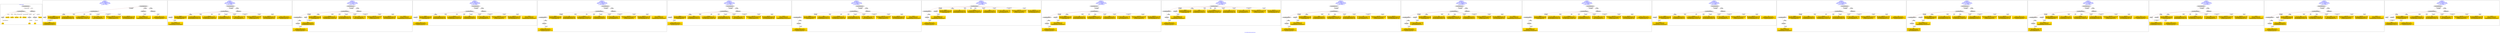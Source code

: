digraph n0 {
fontcolor="blue"
remincross="true"
label="s14-s-california-african-american.json"
subgraph cluster_0 {
label="1-correct model"
n2[style="filled",color="white",fillcolor="lightgray",label="CulturalHeritageObject1"];
n3[style="filled",color="white",fillcolor="lightgray",label="Person1"];
n4[shape="plaintext",style="filled",fillcolor="gold",label="dimensions"];
n5[shape="plaintext",style="filled",fillcolor="gold",label="technique"];
n6[shape="plaintext",style="filled",fillcolor="gold",label="provenance"];
n7[shape="plaintext",style="filled",fillcolor="gold",label="title"];
n8[shape="plaintext",style="filled",fillcolor="gold",label="accessionId"];
n9[style="filled",color="white",fillcolor="lightgray",label="Concept1"];
n10[style="filled",color="white",fillcolor="lightgray",label="Document1"];
n11[shape="plaintext",style="filled",fillcolor="gold",label="artist"];
n12[style="filled",color="white",fillcolor="lightgray",label="EuropeanaAggregation1"];
n13[style="filled",color="white",fillcolor="lightgray",label="WebResource1"];
n14[shape="plaintext",style="filled",fillcolor="gold",label="imageUrl"];
n15[shape="plaintext",style="filled",fillcolor="gold",label="type"];
n16[shape="plaintext",style="filled",fillcolor="gold",label="url"];
}
subgraph cluster_1 {
label="candidate 0\nlink coherence:1.0\nnode coherence:1.0\nconfidence:0.5500968814603318\nmapping score:0.6092915530793698\ncost:12.99947\n-precision:0.77-recall:0.71"
n18[style="filled",color="white",fillcolor="lightgray",label="CulturalHeritageObject1"];
n19[style="filled",color="white",fillcolor="lightgray",label="Person1"];
n20[style="filled",color="white",fillcolor="lightgray",label="EuropeanaAggregation1"];
n21[style="filled",color="white",fillcolor="lightgray",label="WebResource1"];
n22[style="filled",color="white",fillcolor="lightgray",label="WebResource2"];
n23[shape="plaintext",style="filled",fillcolor="gold",label="technique\n[CulturalHeritageObject,medium,0.725]\n[CulturalHeritageObject,description,0.12]\n[Person,biographicalInformation,0.079]\n[Concept,prefLabel,0.076]"];
n24[shape="plaintext",style="filled",fillcolor="gold",label="title\n[CulturalHeritageObject,title,0.334]\n[CulturalHeritageObject,description,0.334]\n[Person,biographicalInformation,0.223]\n[CulturalHeritageObject,provenance,0.108]"];
n25[shape="plaintext",style="filled",fillcolor="gold",label="dimensions\n[CulturalHeritageObject,extent,0.661]\n[CulturalHeritageObject,accessionNumber,0.142]\n[CulturalHeritageObject,description,0.114]\n[CulturalHeritageObject,provenance,0.083]"];
n26[shape="plaintext",style="filled",fillcolor="gold",label="type\n[CulturalHeritageObject,provenance,0.395]\n[Document,classLink,0.251]\n[CulturalHeritageObject,rightsHolder,0.182]\n[Person,nameOfThePerson,0.172]"];
n27[shape="plaintext",style="filled",fillcolor="gold",label="url\n[WebResource,classLink,0.563]\n[CulturalHeritageObject,extent,0.17]\n[CulturalHeritageObject,accessionNumber,0.142]\n[Document,classLink,0.125]"];
n28[shape="plaintext",style="filled",fillcolor="gold",label="accessionId\n[CulturalHeritageObject,accessionNumber,0.754]\n[CulturalHeritageObject,provenance,0.191]\n[WebResource,classLink,0.055]\n[CulturalHeritageObject,title,0.001]"];
n29[shape="plaintext",style="filled",fillcolor="gold",label="provenance\n[CulturalHeritageObject,provenance,0.681]\n[CulturalHeritageObject,description,0.123]\n[CulturalHeritageObject,title,0.114]\n[Person,biographicalInformation,0.082]"];
n30[shape="plaintext",style="filled",fillcolor="gold",label="imageUrl\n[WebResource,classLink,0.53]\n[Document,classLink,0.455]\n[CulturalHeritageObject,accessionNumber,0.008]\n[CulturalHeritageObject,description,0.007]"];
n31[shape="plaintext",style="filled",fillcolor="gold",label="artist\n[Person,nameOfThePerson,0.308]\n[CulturalHeritageObject,description,0.258]\n[CulturalHeritageObject,title,0.222]\n[CulturalHeritageObject,provenance,0.212]"];
}
subgraph cluster_2 {
label="candidate 1\nlink coherence:1.0\nnode coherence:1.0\nconfidence:0.5362366212305605\nmapping score:0.6231899848546313\ncost:11.99966\n-precision:0.67-recall:0.57"
n33[style="filled",color="white",fillcolor="lightgray",label="CulturalHeritageObject1"];
n34[style="filled",color="white",fillcolor="lightgray",label="Document1"];
n35[style="filled",color="white",fillcolor="lightgray",label="EuropeanaAggregation1"];
n36[style="filled",color="white",fillcolor="lightgray",label="WebResource1"];
n37[shape="plaintext",style="filled",fillcolor="gold",label="technique\n[CulturalHeritageObject,medium,0.725]\n[CulturalHeritageObject,description,0.12]\n[Person,biographicalInformation,0.079]\n[Concept,prefLabel,0.076]"];
n38[shape="plaintext",style="filled",fillcolor="gold",label="title\n[CulturalHeritageObject,title,0.334]\n[CulturalHeritageObject,description,0.334]\n[Person,biographicalInformation,0.223]\n[CulturalHeritageObject,provenance,0.108]"];
n39[shape="plaintext",style="filled",fillcolor="gold",label="dimensions\n[CulturalHeritageObject,extent,0.661]\n[CulturalHeritageObject,accessionNumber,0.142]\n[CulturalHeritageObject,description,0.114]\n[CulturalHeritageObject,provenance,0.083]"];
n40[shape="plaintext",style="filled",fillcolor="gold",label="artist\n[Person,nameOfThePerson,0.308]\n[CulturalHeritageObject,description,0.258]\n[CulturalHeritageObject,title,0.222]\n[CulturalHeritageObject,provenance,0.212]"];
n41[shape="plaintext",style="filled",fillcolor="gold",label="type\n[CulturalHeritageObject,provenance,0.395]\n[Document,classLink,0.251]\n[CulturalHeritageObject,rightsHolder,0.182]\n[Person,nameOfThePerson,0.172]"];
n42[shape="plaintext",style="filled",fillcolor="gold",label="accessionId\n[CulturalHeritageObject,accessionNumber,0.754]\n[CulturalHeritageObject,provenance,0.191]\n[WebResource,classLink,0.055]\n[CulturalHeritageObject,title,0.001]"];
n43[shape="plaintext",style="filled",fillcolor="gold",label="provenance\n[CulturalHeritageObject,provenance,0.681]\n[CulturalHeritageObject,description,0.123]\n[CulturalHeritageObject,title,0.114]\n[Person,biographicalInformation,0.082]"];
n44[shape="plaintext",style="filled",fillcolor="gold",label="imageUrl\n[WebResource,classLink,0.53]\n[Document,classLink,0.455]\n[CulturalHeritageObject,accessionNumber,0.008]\n[CulturalHeritageObject,description,0.007]"];
n45[shape="plaintext",style="filled",fillcolor="gold",label="url\n[WebResource,classLink,0.563]\n[CulturalHeritageObject,extent,0.17]\n[CulturalHeritageObject,accessionNumber,0.142]\n[Document,classLink,0.125]"];
}
subgraph cluster_3 {
label="candidate 10\nlink coherence:1.0\nnode coherence:1.0\nconfidence:0.5014433505708983\nmapping score:0.5930737094495586\ncost:13.99944\n-precision:0.71-recall:0.71"
n47[style="filled",color="white",fillcolor="lightgray",label="CulturalHeritageObject1"];
n48[style="filled",color="white",fillcolor="lightgray",label="CulturalHeritageObject2"];
n49[style="filled",color="white",fillcolor="lightgray",label="Person1"];
n50[style="filled",color="white",fillcolor="lightgray",label="Document2"];
n51[style="filled",color="white",fillcolor="lightgray",label="EuropeanaAggregation1"];
n52[style="filled",color="white",fillcolor="lightgray",label="WebResource1"];
n53[shape="plaintext",style="filled",fillcolor="gold",label="technique\n[CulturalHeritageObject,medium,0.725]\n[CulturalHeritageObject,description,0.12]\n[Person,biographicalInformation,0.079]\n[Concept,prefLabel,0.076]"];
n54[shape="plaintext",style="filled",fillcolor="gold",label="url\n[WebResource,classLink,0.563]\n[CulturalHeritageObject,extent,0.17]\n[CulturalHeritageObject,accessionNumber,0.142]\n[Document,classLink,0.125]"];
n55[shape="plaintext",style="filled",fillcolor="gold",label="dimensions\n[CulturalHeritageObject,extent,0.661]\n[CulturalHeritageObject,accessionNumber,0.142]\n[CulturalHeritageObject,description,0.114]\n[CulturalHeritageObject,provenance,0.083]"];
n56[shape="plaintext",style="filled",fillcolor="gold",label="title\n[CulturalHeritageObject,title,0.334]\n[CulturalHeritageObject,description,0.334]\n[Person,biographicalInformation,0.223]\n[CulturalHeritageObject,provenance,0.108]"];
n57[shape="plaintext",style="filled",fillcolor="gold",label="type\n[CulturalHeritageObject,provenance,0.395]\n[Document,classLink,0.251]\n[CulturalHeritageObject,rightsHolder,0.182]\n[Person,nameOfThePerson,0.172]"];
n58[shape="plaintext",style="filled",fillcolor="gold",label="accessionId\n[CulturalHeritageObject,accessionNumber,0.754]\n[CulturalHeritageObject,provenance,0.191]\n[WebResource,classLink,0.055]\n[CulturalHeritageObject,title,0.001]"];
n59[shape="plaintext",style="filled",fillcolor="gold",label="provenance\n[CulturalHeritageObject,provenance,0.681]\n[CulturalHeritageObject,description,0.123]\n[CulturalHeritageObject,title,0.114]\n[Person,biographicalInformation,0.082]"];
n60[shape="plaintext",style="filled",fillcolor="gold",label="imageUrl\n[WebResource,classLink,0.53]\n[Document,classLink,0.455]\n[CulturalHeritageObject,accessionNumber,0.008]\n[CulturalHeritageObject,description,0.007]"];
n61[shape="plaintext",style="filled",fillcolor="gold",label="artist\n[Person,nameOfThePerson,0.308]\n[CulturalHeritageObject,description,0.258]\n[CulturalHeritageObject,title,0.222]\n[CulturalHeritageObject,provenance,0.212]"];
}
subgraph cluster_4 {
label="candidate 11\nlink coherence:1.0\nnode coherence:1.0\nconfidence:0.4958812349539158\nmapping score:0.609738189429083\ncost:11.99966\n-precision:0.83-recall:0.71"
n63[style="filled",color="white",fillcolor="lightgray",label="CulturalHeritageObject1"];
n64[style="filled",color="white",fillcolor="lightgray",label="Document1"];
n65[style="filled",color="white",fillcolor="lightgray",label="EuropeanaAggregation1"];
n66[style="filled",color="white",fillcolor="lightgray",label="WebResource1"];
n67[shape="plaintext",style="filled",fillcolor="gold",label="technique\n[CulturalHeritageObject,medium,0.725]\n[CulturalHeritageObject,description,0.12]\n[Person,biographicalInformation,0.079]\n[Concept,prefLabel,0.076]"];
n68[shape="plaintext",style="filled",fillcolor="gold",label="title\n[CulturalHeritageObject,title,0.334]\n[CulturalHeritageObject,description,0.334]\n[Person,biographicalInformation,0.223]\n[CulturalHeritageObject,provenance,0.108]"];
n69[shape="plaintext",style="filled",fillcolor="gold",label="dimensions\n[CulturalHeritageObject,extent,0.661]\n[CulturalHeritageObject,accessionNumber,0.142]\n[CulturalHeritageObject,description,0.114]\n[CulturalHeritageObject,provenance,0.083]"];
n70[shape="plaintext",style="filled",fillcolor="gold",label="artist\n[Person,nameOfThePerson,0.308]\n[CulturalHeritageObject,description,0.258]\n[CulturalHeritageObject,title,0.222]\n[CulturalHeritageObject,provenance,0.212]"];
n71[shape="plaintext",style="filled",fillcolor="gold",label="type\n[CulturalHeritageObject,provenance,0.395]\n[Document,classLink,0.251]\n[CulturalHeritageObject,rightsHolder,0.182]\n[Person,nameOfThePerson,0.172]"];
n72[shape="plaintext",style="filled",fillcolor="gold",label="accessionId\n[CulturalHeritageObject,accessionNumber,0.754]\n[CulturalHeritageObject,provenance,0.191]\n[WebResource,classLink,0.055]\n[CulturalHeritageObject,title,0.001]"];
n73[shape="plaintext",style="filled",fillcolor="gold",label="provenance\n[CulturalHeritageObject,provenance,0.681]\n[CulturalHeritageObject,description,0.123]\n[CulturalHeritageObject,title,0.114]\n[Person,biographicalInformation,0.082]"];
n74[shape="plaintext",style="filled",fillcolor="gold",label="url\n[WebResource,classLink,0.563]\n[CulturalHeritageObject,extent,0.17]\n[CulturalHeritageObject,accessionNumber,0.142]\n[Document,classLink,0.125]"];
n75[shape="plaintext",style="filled",fillcolor="gold",label="imageUrl\n[WebResource,classLink,0.53]\n[Document,classLink,0.455]\n[CulturalHeritageObject,accessionNumber,0.008]\n[CulturalHeritageObject,description,0.007]"];
}
subgraph cluster_5 {
label="candidate 12\nlink coherence:1.0\nnode coherence:1.0\nconfidence:0.4958812349539158\nmapping score:0.609738189429083\ncost:12.99964\n-precision:0.69-recall:0.64"
n77[style="filled",color="white",fillcolor="lightgray",label="CulturalHeritageObject1"];
n78[style="filled",color="white",fillcolor="lightgray",label="CulturalHeritageObject2"];
n79[style="filled",color="white",fillcolor="lightgray",label="Document2"];
n80[style="filled",color="white",fillcolor="lightgray",label="EuropeanaAggregation1"];
n81[style="filled",color="white",fillcolor="lightgray",label="WebResource1"];
n82[shape="plaintext",style="filled",fillcolor="gold",label="technique\n[CulturalHeritageObject,medium,0.725]\n[CulturalHeritageObject,description,0.12]\n[Person,biographicalInformation,0.079]\n[Concept,prefLabel,0.076]"];
n83[shape="plaintext",style="filled",fillcolor="gold",label="title\n[CulturalHeritageObject,title,0.334]\n[CulturalHeritageObject,description,0.334]\n[Person,biographicalInformation,0.223]\n[CulturalHeritageObject,provenance,0.108]"];
n84[shape="plaintext",style="filled",fillcolor="gold",label="url\n[WebResource,classLink,0.563]\n[CulturalHeritageObject,extent,0.17]\n[CulturalHeritageObject,accessionNumber,0.142]\n[Document,classLink,0.125]"];
n85[shape="plaintext",style="filled",fillcolor="gold",label="dimensions\n[CulturalHeritageObject,extent,0.661]\n[CulturalHeritageObject,accessionNumber,0.142]\n[CulturalHeritageObject,description,0.114]\n[CulturalHeritageObject,provenance,0.083]"];
n86[shape="plaintext",style="filled",fillcolor="gold",label="artist\n[Person,nameOfThePerson,0.308]\n[CulturalHeritageObject,description,0.258]\n[CulturalHeritageObject,title,0.222]\n[CulturalHeritageObject,provenance,0.212]"];
n87[shape="plaintext",style="filled",fillcolor="gold",label="type\n[CulturalHeritageObject,provenance,0.395]\n[Document,classLink,0.251]\n[CulturalHeritageObject,rightsHolder,0.182]\n[Person,nameOfThePerson,0.172]"];
n88[shape="plaintext",style="filled",fillcolor="gold",label="accessionId\n[CulturalHeritageObject,accessionNumber,0.754]\n[CulturalHeritageObject,provenance,0.191]\n[WebResource,classLink,0.055]\n[CulturalHeritageObject,title,0.001]"];
n89[shape="plaintext",style="filled",fillcolor="gold",label="provenance\n[CulturalHeritageObject,provenance,0.681]\n[CulturalHeritageObject,description,0.123]\n[CulturalHeritageObject,title,0.114]\n[Person,biographicalInformation,0.082]"];
n90[shape="plaintext",style="filled",fillcolor="gold",label="imageUrl\n[WebResource,classLink,0.53]\n[Document,classLink,0.455]\n[CulturalHeritageObject,accessionNumber,0.008]\n[CulturalHeritageObject,description,0.007]"];
}
subgraph cluster_6 {
label="candidate 13\nlink coherence:1.0\nnode coherence:1.0\nconfidence:0.49182097240176414\nmapping score:0.6083847685783658\ncost:11.99966\n-precision:0.75-recall:0.64"
n92[style="filled",color="white",fillcolor="lightgray",label="CulturalHeritageObject1"];
n93[style="filled",color="white",fillcolor="lightgray",label="Document1"];
n94[style="filled",color="white",fillcolor="lightgray",label="EuropeanaAggregation1"];
n95[style="filled",color="white",fillcolor="lightgray",label="WebResource1"];
n96[shape="plaintext",style="filled",fillcolor="gold",label="technique\n[CulturalHeritageObject,medium,0.725]\n[CulturalHeritageObject,description,0.12]\n[Person,biographicalInformation,0.079]\n[Concept,prefLabel,0.076]"];
n97[shape="plaintext",style="filled",fillcolor="gold",label="artist\n[Person,nameOfThePerson,0.308]\n[CulturalHeritageObject,description,0.258]\n[CulturalHeritageObject,title,0.222]\n[CulturalHeritageObject,provenance,0.212]"];
n98[shape="plaintext",style="filled",fillcolor="gold",label="dimensions\n[CulturalHeritageObject,extent,0.661]\n[CulturalHeritageObject,accessionNumber,0.142]\n[CulturalHeritageObject,description,0.114]\n[CulturalHeritageObject,provenance,0.083]"];
n99[shape="plaintext",style="filled",fillcolor="gold",label="title\n[CulturalHeritageObject,title,0.334]\n[CulturalHeritageObject,description,0.334]\n[Person,biographicalInformation,0.223]\n[CulturalHeritageObject,provenance,0.108]"];
n100[shape="plaintext",style="filled",fillcolor="gold",label="type\n[CulturalHeritageObject,provenance,0.395]\n[Document,classLink,0.251]\n[CulturalHeritageObject,rightsHolder,0.182]\n[Person,nameOfThePerson,0.172]"];
n101[shape="plaintext",style="filled",fillcolor="gold",label="accessionId\n[CulturalHeritageObject,accessionNumber,0.754]\n[CulturalHeritageObject,provenance,0.191]\n[WebResource,classLink,0.055]\n[CulturalHeritageObject,title,0.001]"];
n102[shape="plaintext",style="filled",fillcolor="gold",label="provenance\n[CulturalHeritageObject,provenance,0.681]\n[CulturalHeritageObject,description,0.123]\n[CulturalHeritageObject,title,0.114]\n[Person,biographicalInformation,0.082]"];
n103[shape="plaintext",style="filled",fillcolor="gold",label="url\n[WebResource,classLink,0.563]\n[CulturalHeritageObject,extent,0.17]\n[CulturalHeritageObject,accessionNumber,0.142]\n[Document,classLink,0.125]"];
n104[shape="plaintext",style="filled",fillcolor="gold",label="imageUrl\n[WebResource,classLink,0.53]\n[Document,classLink,0.455]\n[CulturalHeritageObject,accessionNumber,0.008]\n[CulturalHeritageObject,description,0.007]"];
}
subgraph cluster_7 {
label="candidate 14\nlink coherence:1.0\nnode coherence:1.0\nconfidence:0.49182097240176414\nmapping score:0.6083847685783658\ncost:12.99964\n-precision:0.62-recall:0.57"
n106[style="filled",color="white",fillcolor="lightgray",label="CulturalHeritageObject1"];
n107[style="filled",color="white",fillcolor="lightgray",label="CulturalHeritageObject2"];
n108[style="filled",color="white",fillcolor="lightgray",label="Document2"];
n109[style="filled",color="white",fillcolor="lightgray",label="EuropeanaAggregation1"];
n110[style="filled",color="white",fillcolor="lightgray",label="WebResource1"];
n111[shape="plaintext",style="filled",fillcolor="gold",label="technique\n[CulturalHeritageObject,medium,0.725]\n[CulturalHeritageObject,description,0.12]\n[Person,biographicalInformation,0.079]\n[Concept,prefLabel,0.076]"];
n112[shape="plaintext",style="filled",fillcolor="gold",label="artist\n[Person,nameOfThePerson,0.308]\n[CulturalHeritageObject,description,0.258]\n[CulturalHeritageObject,title,0.222]\n[CulturalHeritageObject,provenance,0.212]"];
n113[shape="plaintext",style="filled",fillcolor="gold",label="url\n[WebResource,classLink,0.563]\n[CulturalHeritageObject,extent,0.17]\n[CulturalHeritageObject,accessionNumber,0.142]\n[Document,classLink,0.125]"];
n114[shape="plaintext",style="filled",fillcolor="gold",label="dimensions\n[CulturalHeritageObject,extent,0.661]\n[CulturalHeritageObject,accessionNumber,0.142]\n[CulturalHeritageObject,description,0.114]\n[CulturalHeritageObject,provenance,0.083]"];
n115[shape="plaintext",style="filled",fillcolor="gold",label="title\n[CulturalHeritageObject,title,0.334]\n[CulturalHeritageObject,description,0.334]\n[Person,biographicalInformation,0.223]\n[CulturalHeritageObject,provenance,0.108]"];
n116[shape="plaintext",style="filled",fillcolor="gold",label="type\n[CulturalHeritageObject,provenance,0.395]\n[Document,classLink,0.251]\n[CulturalHeritageObject,rightsHolder,0.182]\n[Person,nameOfThePerson,0.172]"];
n117[shape="plaintext",style="filled",fillcolor="gold",label="accessionId\n[CulturalHeritageObject,accessionNumber,0.754]\n[CulturalHeritageObject,provenance,0.191]\n[WebResource,classLink,0.055]\n[CulturalHeritageObject,title,0.001]"];
n118[shape="plaintext",style="filled",fillcolor="gold",label="provenance\n[CulturalHeritageObject,provenance,0.681]\n[CulturalHeritageObject,description,0.123]\n[CulturalHeritageObject,title,0.114]\n[Person,biographicalInformation,0.082]"];
n119[shape="plaintext",style="filled",fillcolor="gold",label="imageUrl\n[WebResource,classLink,0.53]\n[Document,classLink,0.455]\n[CulturalHeritageObject,accessionNumber,0.008]\n[CulturalHeritageObject,description,0.007]"];
}
subgraph cluster_8 {
label="candidate 15\nlink coherence:1.0\nnode coherence:1.0\nconfidence:0.4876240359747913\nmapping score:0.6069857897693749\ncost:11.99994\n-precision:0.5-recall:0.43"
n121[style="filled",color="white",fillcolor="lightgray",label="CulturalHeritageObject1"];
n122[style="filled",color="white",fillcolor="lightgray",label="CulturalHeritageObject2"];
n123[style="filled",color="white",fillcolor="lightgray",label="Document1"];
n124[style="filled",color="white",fillcolor="lightgray",label="Document2"];
n125[shape="plaintext",style="filled",fillcolor="gold",label="technique\n[CulturalHeritageObject,medium,0.725]\n[CulturalHeritageObject,description,0.12]\n[Person,biographicalInformation,0.079]\n[Concept,prefLabel,0.076]"];
n126[shape="plaintext",style="filled",fillcolor="gold",label="title\n[CulturalHeritageObject,title,0.334]\n[CulturalHeritageObject,description,0.334]\n[Person,biographicalInformation,0.223]\n[CulturalHeritageObject,provenance,0.108]"];
n127[shape="plaintext",style="filled",fillcolor="gold",label="url\n[WebResource,classLink,0.563]\n[CulturalHeritageObject,extent,0.17]\n[CulturalHeritageObject,accessionNumber,0.142]\n[Document,classLink,0.125]"];
n128[shape="plaintext",style="filled",fillcolor="gold",label="dimensions\n[CulturalHeritageObject,extent,0.661]\n[CulturalHeritageObject,accessionNumber,0.142]\n[CulturalHeritageObject,description,0.114]\n[CulturalHeritageObject,provenance,0.083]"];
n129[shape="plaintext",style="filled",fillcolor="gold",label="artist\n[Person,nameOfThePerson,0.308]\n[CulturalHeritageObject,description,0.258]\n[CulturalHeritageObject,title,0.222]\n[CulturalHeritageObject,provenance,0.212]"];
n130[shape="plaintext",style="filled",fillcolor="gold",label="type\n[CulturalHeritageObject,provenance,0.395]\n[Document,classLink,0.251]\n[CulturalHeritageObject,rightsHolder,0.182]\n[Person,nameOfThePerson,0.172]"];
n131[shape="plaintext",style="filled",fillcolor="gold",label="accessionId\n[CulturalHeritageObject,accessionNumber,0.754]\n[CulturalHeritageObject,provenance,0.191]\n[WebResource,classLink,0.055]\n[CulturalHeritageObject,title,0.001]"];
n132[shape="plaintext",style="filled",fillcolor="gold",label="provenance\n[CulturalHeritageObject,provenance,0.681]\n[CulturalHeritageObject,description,0.123]\n[CulturalHeritageObject,title,0.114]\n[Person,biographicalInformation,0.082]"];
n133[shape="plaintext",style="filled",fillcolor="gold",label="imageUrl\n[WebResource,classLink,0.53]\n[Document,classLink,0.455]\n[CulturalHeritageObject,accessionNumber,0.008]\n[CulturalHeritageObject,description,0.007]"];
}
subgraph cluster_9 {
label="candidate 16\nlink coherence:1.0\nnode coherence:1.0\nconfidence:0.4876240359747913\nmapping score:0.6069857897693749\ncost:12.99978\n-precision:0.54-recall:0.5"
n135[style="filled",color="white",fillcolor="lightgray",label="CulturalHeritageObject1"];
n136[style="filled",color="white",fillcolor="lightgray",label="CulturalHeritageObject2"];
n137[style="filled",color="white",fillcolor="lightgray",label="Document1"];
n138[style="filled",color="white",fillcolor="lightgray",label="Document2"];
n139[style="filled",color="white",fillcolor="lightgray",label="EuropeanaAggregation1"];
n140[shape="plaintext",style="filled",fillcolor="gold",label="technique\n[CulturalHeritageObject,medium,0.725]\n[CulturalHeritageObject,description,0.12]\n[Person,biographicalInformation,0.079]\n[Concept,prefLabel,0.076]"];
n141[shape="plaintext",style="filled",fillcolor="gold",label="title\n[CulturalHeritageObject,title,0.334]\n[CulturalHeritageObject,description,0.334]\n[Person,biographicalInformation,0.223]\n[CulturalHeritageObject,provenance,0.108]"];
n142[shape="plaintext",style="filled",fillcolor="gold",label="url\n[WebResource,classLink,0.563]\n[CulturalHeritageObject,extent,0.17]\n[CulturalHeritageObject,accessionNumber,0.142]\n[Document,classLink,0.125]"];
n143[shape="plaintext",style="filled",fillcolor="gold",label="dimensions\n[CulturalHeritageObject,extent,0.661]\n[CulturalHeritageObject,accessionNumber,0.142]\n[CulturalHeritageObject,description,0.114]\n[CulturalHeritageObject,provenance,0.083]"];
n144[shape="plaintext",style="filled",fillcolor="gold",label="artist\n[Person,nameOfThePerson,0.308]\n[CulturalHeritageObject,description,0.258]\n[CulturalHeritageObject,title,0.222]\n[CulturalHeritageObject,provenance,0.212]"];
n145[shape="plaintext",style="filled",fillcolor="gold",label="type\n[CulturalHeritageObject,provenance,0.395]\n[Document,classLink,0.251]\n[CulturalHeritageObject,rightsHolder,0.182]\n[Person,nameOfThePerson,0.172]"];
n146[shape="plaintext",style="filled",fillcolor="gold",label="accessionId\n[CulturalHeritageObject,accessionNumber,0.754]\n[CulturalHeritageObject,provenance,0.191]\n[WebResource,classLink,0.055]\n[CulturalHeritageObject,title,0.001]"];
n147[shape="plaintext",style="filled",fillcolor="gold",label="provenance\n[CulturalHeritageObject,provenance,0.681]\n[CulturalHeritageObject,description,0.123]\n[CulturalHeritageObject,title,0.114]\n[Person,biographicalInformation,0.082]"];
n148[shape="plaintext",style="filled",fillcolor="gold",label="imageUrl\n[WebResource,classLink,0.53]\n[Document,classLink,0.455]\n[CulturalHeritageObject,accessionNumber,0.008]\n[CulturalHeritageObject,description,0.007]"];
}
subgraph cluster_10 {
label="candidate 17\nlink coherence:1.0\nnode coherence:1.0\nconfidence:0.4835637734226397\nmapping score:0.6056323689186577\ncost:11.99994\n-precision:0.42-recall:0.36"
n150[style="filled",color="white",fillcolor="lightgray",label="CulturalHeritageObject1"];
n151[style="filled",color="white",fillcolor="lightgray",label="CulturalHeritageObject2"];
n152[style="filled",color="white",fillcolor="lightgray",label="Document1"];
n153[style="filled",color="white",fillcolor="lightgray",label="Document2"];
n154[shape="plaintext",style="filled",fillcolor="gold",label="technique\n[CulturalHeritageObject,medium,0.725]\n[CulturalHeritageObject,description,0.12]\n[Person,biographicalInformation,0.079]\n[Concept,prefLabel,0.076]"];
n155[shape="plaintext",style="filled",fillcolor="gold",label="artist\n[Person,nameOfThePerson,0.308]\n[CulturalHeritageObject,description,0.258]\n[CulturalHeritageObject,title,0.222]\n[CulturalHeritageObject,provenance,0.212]"];
n156[shape="plaintext",style="filled",fillcolor="gold",label="url\n[WebResource,classLink,0.563]\n[CulturalHeritageObject,extent,0.17]\n[CulturalHeritageObject,accessionNumber,0.142]\n[Document,classLink,0.125]"];
n157[shape="plaintext",style="filled",fillcolor="gold",label="dimensions\n[CulturalHeritageObject,extent,0.661]\n[CulturalHeritageObject,accessionNumber,0.142]\n[CulturalHeritageObject,description,0.114]\n[CulturalHeritageObject,provenance,0.083]"];
n158[shape="plaintext",style="filled",fillcolor="gold",label="title\n[CulturalHeritageObject,title,0.334]\n[CulturalHeritageObject,description,0.334]\n[Person,biographicalInformation,0.223]\n[CulturalHeritageObject,provenance,0.108]"];
n159[shape="plaintext",style="filled",fillcolor="gold",label="type\n[CulturalHeritageObject,provenance,0.395]\n[Document,classLink,0.251]\n[CulturalHeritageObject,rightsHolder,0.182]\n[Person,nameOfThePerson,0.172]"];
n160[shape="plaintext",style="filled",fillcolor="gold",label="accessionId\n[CulturalHeritageObject,accessionNumber,0.754]\n[CulturalHeritageObject,provenance,0.191]\n[WebResource,classLink,0.055]\n[CulturalHeritageObject,title,0.001]"];
n161[shape="plaintext",style="filled",fillcolor="gold",label="provenance\n[CulturalHeritageObject,provenance,0.681]\n[CulturalHeritageObject,description,0.123]\n[CulturalHeritageObject,title,0.114]\n[Person,biographicalInformation,0.082]"];
n162[shape="plaintext",style="filled",fillcolor="gold",label="imageUrl\n[WebResource,classLink,0.53]\n[Document,classLink,0.455]\n[CulturalHeritageObject,accessionNumber,0.008]\n[CulturalHeritageObject,description,0.007]"];
}
subgraph cluster_11 {
label="candidate 18\nlink coherence:1.0\nnode coherence:1.0\nconfidence:0.4835637734226397\nmapping score:0.6056323689186577\ncost:12.99978\n-precision:0.46-recall:0.43"
n164[style="filled",color="white",fillcolor="lightgray",label="CulturalHeritageObject1"];
n165[style="filled",color="white",fillcolor="lightgray",label="CulturalHeritageObject2"];
n166[style="filled",color="white",fillcolor="lightgray",label="Document1"];
n167[style="filled",color="white",fillcolor="lightgray",label="Document2"];
n168[style="filled",color="white",fillcolor="lightgray",label="EuropeanaAggregation1"];
n169[shape="plaintext",style="filled",fillcolor="gold",label="technique\n[CulturalHeritageObject,medium,0.725]\n[CulturalHeritageObject,description,0.12]\n[Person,biographicalInformation,0.079]\n[Concept,prefLabel,0.076]"];
n170[shape="plaintext",style="filled",fillcolor="gold",label="artist\n[Person,nameOfThePerson,0.308]\n[CulturalHeritageObject,description,0.258]\n[CulturalHeritageObject,title,0.222]\n[CulturalHeritageObject,provenance,0.212]"];
n171[shape="plaintext",style="filled",fillcolor="gold",label="url\n[WebResource,classLink,0.563]\n[CulturalHeritageObject,extent,0.17]\n[CulturalHeritageObject,accessionNumber,0.142]\n[Document,classLink,0.125]"];
n172[shape="plaintext",style="filled",fillcolor="gold",label="dimensions\n[CulturalHeritageObject,extent,0.661]\n[CulturalHeritageObject,accessionNumber,0.142]\n[CulturalHeritageObject,description,0.114]\n[CulturalHeritageObject,provenance,0.083]"];
n173[shape="plaintext",style="filled",fillcolor="gold",label="title\n[CulturalHeritageObject,title,0.334]\n[CulturalHeritageObject,description,0.334]\n[Person,biographicalInformation,0.223]\n[CulturalHeritageObject,provenance,0.108]"];
n174[shape="plaintext",style="filled",fillcolor="gold",label="type\n[CulturalHeritageObject,provenance,0.395]\n[Document,classLink,0.251]\n[CulturalHeritageObject,rightsHolder,0.182]\n[Person,nameOfThePerson,0.172]"];
n175[shape="plaintext",style="filled",fillcolor="gold",label="accessionId\n[CulturalHeritageObject,accessionNumber,0.754]\n[CulturalHeritageObject,provenance,0.191]\n[WebResource,classLink,0.055]\n[CulturalHeritageObject,title,0.001]"];
n176[shape="plaintext",style="filled",fillcolor="gold",label="provenance\n[CulturalHeritageObject,provenance,0.681]\n[CulturalHeritageObject,description,0.123]\n[CulturalHeritageObject,title,0.114]\n[Person,biographicalInformation,0.082]"];
n177[shape="plaintext",style="filled",fillcolor="gold",label="imageUrl\n[WebResource,classLink,0.53]\n[Document,classLink,0.455]\n[CulturalHeritageObject,accessionNumber,0.008]\n[CulturalHeritageObject,description,0.007]"];
}
subgraph cluster_12 {
label="candidate 19\nlink coherence:1.0\nnode coherence:1.0\nconfidence:0.4799187630957929\nmapping score:0.5858988469578569\ncost:13.99962\n-precision:0.64-recall:0.64"
n179[style="filled",color="white",fillcolor="lightgray",label="CulturalHeritageObject1"];
n180[style="filled",color="white",fillcolor="lightgray",label="CulturalHeritageObject2"];
n181[style="filled",color="white",fillcolor="lightgray",label="Document1"];
n182[style="filled",color="white",fillcolor="lightgray",label="Document2"];
n183[style="filled",color="white",fillcolor="lightgray",label="EuropeanaAggregation1"];
n184[style="filled",color="white",fillcolor="lightgray",label="WebResource1"];
n185[shape="plaintext",style="filled",fillcolor="gold",label="technique\n[CulturalHeritageObject,medium,0.725]\n[CulturalHeritageObject,description,0.12]\n[Person,biographicalInformation,0.079]\n[Concept,prefLabel,0.076]"];
n186[shape="plaintext",style="filled",fillcolor="gold",label="title\n[CulturalHeritageObject,title,0.334]\n[CulturalHeritageObject,description,0.334]\n[Person,biographicalInformation,0.223]\n[CulturalHeritageObject,provenance,0.108]"];
n187[shape="plaintext",style="filled",fillcolor="gold",label="url\n[WebResource,classLink,0.563]\n[CulturalHeritageObject,extent,0.17]\n[CulturalHeritageObject,accessionNumber,0.142]\n[Document,classLink,0.125]"];
n188[shape="plaintext",style="filled",fillcolor="gold",label="dimensions\n[CulturalHeritageObject,extent,0.661]\n[CulturalHeritageObject,accessionNumber,0.142]\n[CulturalHeritageObject,description,0.114]\n[CulturalHeritageObject,provenance,0.083]"];
n189[shape="plaintext",style="filled",fillcolor="gold",label="artist\n[Person,nameOfThePerson,0.308]\n[CulturalHeritageObject,description,0.258]\n[CulturalHeritageObject,title,0.222]\n[CulturalHeritageObject,provenance,0.212]"];
n190[shape="plaintext",style="filled",fillcolor="gold",label="accessionId\n[CulturalHeritageObject,accessionNumber,0.754]\n[CulturalHeritageObject,provenance,0.191]\n[WebResource,classLink,0.055]\n[CulturalHeritageObject,title,0.001]"];
n191[shape="plaintext",style="filled",fillcolor="gold",label="provenance\n[CulturalHeritageObject,provenance,0.681]\n[CulturalHeritageObject,description,0.123]\n[CulturalHeritageObject,title,0.114]\n[Person,biographicalInformation,0.082]"];
n192[shape="plaintext",style="filled",fillcolor="gold",label="type\n[CulturalHeritageObject,provenance,0.395]\n[Document,classLink,0.251]\n[CulturalHeritageObject,rightsHolder,0.182]\n[Person,nameOfThePerson,0.172]"];
n193[shape="plaintext",style="filled",fillcolor="gold",label="imageUrl\n[WebResource,classLink,0.53]\n[Document,classLink,0.455]\n[CulturalHeritageObject,accessionNumber,0.008]\n[CulturalHeritageObject,description,0.007]"];
}
subgraph cluster_13 {
label="candidate 2\nlink coherence:1.0\nnode coherence:1.0\nconfidence:0.5362366212305605\nmapping score:0.6231899848546313\ncost:12.99964\n-precision:0.54-recall:0.5"
n195[style="filled",color="white",fillcolor="lightgray",label="CulturalHeritageObject1"];
n196[style="filled",color="white",fillcolor="lightgray",label="CulturalHeritageObject2"];
n197[style="filled",color="white",fillcolor="lightgray",label="Document2"];
n198[style="filled",color="white",fillcolor="lightgray",label="EuropeanaAggregation1"];
n199[style="filled",color="white",fillcolor="lightgray",label="WebResource1"];
n200[shape="plaintext",style="filled",fillcolor="gold",label="technique\n[CulturalHeritageObject,medium,0.725]\n[CulturalHeritageObject,description,0.12]\n[Person,biographicalInformation,0.079]\n[Concept,prefLabel,0.076]"];
n201[shape="plaintext",style="filled",fillcolor="gold",label="title\n[CulturalHeritageObject,title,0.334]\n[CulturalHeritageObject,description,0.334]\n[Person,biographicalInformation,0.223]\n[CulturalHeritageObject,provenance,0.108]"];
n202[shape="plaintext",style="filled",fillcolor="gold",label="imageUrl\n[WebResource,classLink,0.53]\n[Document,classLink,0.455]\n[CulturalHeritageObject,accessionNumber,0.008]\n[CulturalHeritageObject,description,0.007]"];
n203[shape="plaintext",style="filled",fillcolor="gold",label="dimensions\n[CulturalHeritageObject,extent,0.661]\n[CulturalHeritageObject,accessionNumber,0.142]\n[CulturalHeritageObject,description,0.114]\n[CulturalHeritageObject,provenance,0.083]"];
n204[shape="plaintext",style="filled",fillcolor="gold",label="artist\n[Person,nameOfThePerson,0.308]\n[CulturalHeritageObject,description,0.258]\n[CulturalHeritageObject,title,0.222]\n[CulturalHeritageObject,provenance,0.212]"];
n205[shape="plaintext",style="filled",fillcolor="gold",label="type\n[CulturalHeritageObject,provenance,0.395]\n[Document,classLink,0.251]\n[CulturalHeritageObject,rightsHolder,0.182]\n[Person,nameOfThePerson,0.172]"];
n206[shape="plaintext",style="filled",fillcolor="gold",label="accessionId\n[CulturalHeritageObject,accessionNumber,0.754]\n[CulturalHeritageObject,provenance,0.191]\n[WebResource,classLink,0.055]\n[CulturalHeritageObject,title,0.001]"];
n207[shape="plaintext",style="filled",fillcolor="gold",label="provenance\n[CulturalHeritageObject,provenance,0.681]\n[CulturalHeritageObject,description,0.123]\n[CulturalHeritageObject,title,0.114]\n[Person,biographicalInformation,0.082]"];
n208[shape="plaintext",style="filled",fillcolor="gold",label="url\n[WebResource,classLink,0.563]\n[CulturalHeritageObject,extent,0.17]\n[CulturalHeritageObject,accessionNumber,0.142]\n[Document,classLink,0.125]"];
}
subgraph cluster_14 {
label="candidate 3\nlink coherence:1.0\nnode coherence:1.0\nconfidence:0.532176358678409\nmapping score:0.6218365640039141\ncost:11.99966\n-precision:0.58-recall:0.5"
n210[style="filled",color="white",fillcolor="lightgray",label="CulturalHeritageObject1"];
n211[style="filled",color="white",fillcolor="lightgray",label="Document1"];
n212[style="filled",color="white",fillcolor="lightgray",label="EuropeanaAggregation1"];
n213[style="filled",color="white",fillcolor="lightgray",label="WebResource1"];
n214[shape="plaintext",style="filled",fillcolor="gold",label="technique\n[CulturalHeritageObject,medium,0.725]\n[CulturalHeritageObject,description,0.12]\n[Person,biographicalInformation,0.079]\n[Concept,prefLabel,0.076]"];
n215[shape="plaintext",style="filled",fillcolor="gold",label="artist\n[Person,nameOfThePerson,0.308]\n[CulturalHeritageObject,description,0.258]\n[CulturalHeritageObject,title,0.222]\n[CulturalHeritageObject,provenance,0.212]"];
n216[shape="plaintext",style="filled",fillcolor="gold",label="dimensions\n[CulturalHeritageObject,extent,0.661]\n[CulturalHeritageObject,accessionNumber,0.142]\n[CulturalHeritageObject,description,0.114]\n[CulturalHeritageObject,provenance,0.083]"];
n217[shape="plaintext",style="filled",fillcolor="gold",label="title\n[CulturalHeritageObject,title,0.334]\n[CulturalHeritageObject,description,0.334]\n[Person,biographicalInformation,0.223]\n[CulturalHeritageObject,provenance,0.108]"];
n218[shape="plaintext",style="filled",fillcolor="gold",label="type\n[CulturalHeritageObject,provenance,0.395]\n[Document,classLink,0.251]\n[CulturalHeritageObject,rightsHolder,0.182]\n[Person,nameOfThePerson,0.172]"];
n219[shape="plaintext",style="filled",fillcolor="gold",label="accessionId\n[CulturalHeritageObject,accessionNumber,0.754]\n[CulturalHeritageObject,provenance,0.191]\n[WebResource,classLink,0.055]\n[CulturalHeritageObject,title,0.001]"];
n220[shape="plaintext",style="filled",fillcolor="gold",label="provenance\n[CulturalHeritageObject,provenance,0.681]\n[CulturalHeritageObject,description,0.123]\n[CulturalHeritageObject,title,0.114]\n[Person,biographicalInformation,0.082]"];
n221[shape="plaintext",style="filled",fillcolor="gold",label="imageUrl\n[WebResource,classLink,0.53]\n[Document,classLink,0.455]\n[CulturalHeritageObject,accessionNumber,0.008]\n[CulturalHeritageObject,description,0.007]"];
n222[shape="plaintext",style="filled",fillcolor="gold",label="url\n[WebResource,classLink,0.563]\n[CulturalHeritageObject,extent,0.17]\n[CulturalHeritageObject,accessionNumber,0.142]\n[Document,classLink,0.125]"];
}
subgraph cluster_15 {
label="candidate 4\nlink coherence:1.0\nnode coherence:1.0\nconfidence:0.532176358678409\nmapping score:0.6218365640039141\ncost:12.99964\n-precision:0.46-recall:0.43"
n224[style="filled",color="white",fillcolor="lightgray",label="CulturalHeritageObject1"];
n225[style="filled",color="white",fillcolor="lightgray",label="CulturalHeritageObject2"];
n226[style="filled",color="white",fillcolor="lightgray",label="Document2"];
n227[style="filled",color="white",fillcolor="lightgray",label="EuropeanaAggregation1"];
n228[style="filled",color="white",fillcolor="lightgray",label="WebResource1"];
n229[shape="plaintext",style="filled",fillcolor="gold",label="technique\n[CulturalHeritageObject,medium,0.725]\n[CulturalHeritageObject,description,0.12]\n[Person,biographicalInformation,0.079]\n[Concept,prefLabel,0.076]"];
n230[shape="plaintext",style="filled",fillcolor="gold",label="artist\n[Person,nameOfThePerson,0.308]\n[CulturalHeritageObject,description,0.258]\n[CulturalHeritageObject,title,0.222]\n[CulturalHeritageObject,provenance,0.212]"];
n231[shape="plaintext",style="filled",fillcolor="gold",label="imageUrl\n[WebResource,classLink,0.53]\n[Document,classLink,0.455]\n[CulturalHeritageObject,accessionNumber,0.008]\n[CulturalHeritageObject,description,0.007]"];
n232[shape="plaintext",style="filled",fillcolor="gold",label="dimensions\n[CulturalHeritageObject,extent,0.661]\n[CulturalHeritageObject,accessionNumber,0.142]\n[CulturalHeritageObject,description,0.114]\n[CulturalHeritageObject,provenance,0.083]"];
n233[shape="plaintext",style="filled",fillcolor="gold",label="title\n[CulturalHeritageObject,title,0.334]\n[CulturalHeritageObject,description,0.334]\n[Person,biographicalInformation,0.223]\n[CulturalHeritageObject,provenance,0.108]"];
n234[shape="plaintext",style="filled",fillcolor="gold",label="type\n[CulturalHeritageObject,provenance,0.395]\n[Document,classLink,0.251]\n[CulturalHeritageObject,rightsHolder,0.182]\n[Person,nameOfThePerson,0.172]"];
n235[shape="plaintext",style="filled",fillcolor="gold",label="accessionId\n[CulturalHeritageObject,accessionNumber,0.754]\n[CulturalHeritageObject,provenance,0.191]\n[WebResource,classLink,0.055]\n[CulturalHeritageObject,title,0.001]"];
n236[shape="plaintext",style="filled",fillcolor="gold",label="provenance\n[CulturalHeritageObject,provenance,0.681]\n[CulturalHeritageObject,description,0.123]\n[CulturalHeritageObject,title,0.114]\n[Person,biographicalInformation,0.082]"];
n237[shape="plaintext",style="filled",fillcolor="gold",label="url\n[WebResource,classLink,0.563]\n[CulturalHeritageObject,extent,0.17]\n[CulturalHeritageObject,accessionNumber,0.142]\n[Document,classLink,0.125]"];
}
subgraph cluster_16 {
label="candidate 5\nlink coherence:1.0\nnode coherence:1.0\nconfidence:0.5202741493724377\nmapping score:0.5993506423834051\ncost:13.99962\n-precision:0.57-recall:0.57"
n239[style="filled",color="white",fillcolor="lightgray",label="CulturalHeritageObject1"];
n240[style="filled",color="white",fillcolor="lightgray",label="CulturalHeritageObject2"];
n241[style="filled",color="white",fillcolor="lightgray",label="Document1"];
n242[style="filled",color="white",fillcolor="lightgray",label="Document2"];
n243[style="filled",color="white",fillcolor="lightgray",label="EuropeanaAggregation1"];
n244[style="filled",color="white",fillcolor="lightgray",label="WebResource1"];
n245[shape="plaintext",style="filled",fillcolor="gold",label="technique\n[CulturalHeritageObject,medium,0.725]\n[CulturalHeritageObject,description,0.12]\n[Person,biographicalInformation,0.079]\n[Concept,prefLabel,0.076]"];
n246[shape="plaintext",style="filled",fillcolor="gold",label="title\n[CulturalHeritageObject,title,0.334]\n[CulturalHeritageObject,description,0.334]\n[Person,biographicalInformation,0.223]\n[CulturalHeritageObject,provenance,0.108]"];
n247[shape="plaintext",style="filled",fillcolor="gold",label="dimensions\n[CulturalHeritageObject,extent,0.661]\n[CulturalHeritageObject,accessionNumber,0.142]\n[CulturalHeritageObject,description,0.114]\n[CulturalHeritageObject,provenance,0.083]"];
n248[shape="plaintext",style="filled",fillcolor="gold",label="type\n[CulturalHeritageObject,provenance,0.395]\n[Document,classLink,0.251]\n[CulturalHeritageObject,rightsHolder,0.182]\n[Person,nameOfThePerson,0.172]"];
n249[shape="plaintext",style="filled",fillcolor="gold",label="artist\n[Person,nameOfThePerson,0.308]\n[CulturalHeritageObject,description,0.258]\n[CulturalHeritageObject,title,0.222]\n[CulturalHeritageObject,provenance,0.212]"];
n250[shape="plaintext",style="filled",fillcolor="gold",label="accessionId\n[CulturalHeritageObject,accessionNumber,0.754]\n[CulturalHeritageObject,provenance,0.191]\n[WebResource,classLink,0.055]\n[CulturalHeritageObject,title,0.001]"];
n251[shape="plaintext",style="filled",fillcolor="gold",label="provenance\n[CulturalHeritageObject,provenance,0.681]\n[CulturalHeritageObject,description,0.123]\n[CulturalHeritageObject,title,0.114]\n[Person,biographicalInformation,0.082]"];
n252[shape="plaintext",style="filled",fillcolor="gold",label="imageUrl\n[WebResource,classLink,0.53]\n[Document,classLink,0.455]\n[CulturalHeritageObject,accessionNumber,0.008]\n[CulturalHeritageObject,description,0.007]"];
n253[shape="plaintext",style="filled",fillcolor="gold",label="url\n[WebResource,classLink,0.563]\n[CulturalHeritageObject,extent,0.17]\n[CulturalHeritageObject,accessionNumber,0.142]\n[Document,classLink,0.125]"];
}
subgraph cluster_17 {
label="candidate 6\nlink coherence:1.0\nnode coherence:1.0\nconfidence:0.5162138868202859\nmapping score:0.597997221532688\ncost:13.99962\n-precision:0.5-recall:0.5"
n255[style="filled",color="white",fillcolor="lightgray",label="CulturalHeritageObject1"];
n256[style="filled",color="white",fillcolor="lightgray",label="CulturalHeritageObject2"];
n257[style="filled",color="white",fillcolor="lightgray",label="Document1"];
n258[style="filled",color="white",fillcolor="lightgray",label="Document2"];
n259[style="filled",color="white",fillcolor="lightgray",label="EuropeanaAggregation1"];
n260[style="filled",color="white",fillcolor="lightgray",label="WebResource1"];
n261[shape="plaintext",style="filled",fillcolor="gold",label="technique\n[CulturalHeritageObject,medium,0.725]\n[CulturalHeritageObject,description,0.12]\n[Person,biographicalInformation,0.079]\n[Concept,prefLabel,0.076]"];
n262[shape="plaintext",style="filled",fillcolor="gold",label="artist\n[Person,nameOfThePerson,0.308]\n[CulturalHeritageObject,description,0.258]\n[CulturalHeritageObject,title,0.222]\n[CulturalHeritageObject,provenance,0.212]"];
n263[shape="plaintext",style="filled",fillcolor="gold",label="dimensions\n[CulturalHeritageObject,extent,0.661]\n[CulturalHeritageObject,accessionNumber,0.142]\n[CulturalHeritageObject,description,0.114]\n[CulturalHeritageObject,provenance,0.083]"];
n264[shape="plaintext",style="filled",fillcolor="gold",label="type\n[CulturalHeritageObject,provenance,0.395]\n[Document,classLink,0.251]\n[CulturalHeritageObject,rightsHolder,0.182]\n[Person,nameOfThePerson,0.172]"];
n265[shape="plaintext",style="filled",fillcolor="gold",label="title\n[CulturalHeritageObject,title,0.334]\n[CulturalHeritageObject,description,0.334]\n[Person,biographicalInformation,0.223]\n[CulturalHeritageObject,provenance,0.108]"];
n266[shape="plaintext",style="filled",fillcolor="gold",label="accessionId\n[CulturalHeritageObject,accessionNumber,0.754]\n[CulturalHeritageObject,provenance,0.191]\n[WebResource,classLink,0.055]\n[CulturalHeritageObject,title,0.001]"];
n267[shape="plaintext",style="filled",fillcolor="gold",label="provenance\n[CulturalHeritageObject,provenance,0.681]\n[CulturalHeritageObject,description,0.123]\n[CulturalHeritageObject,title,0.114]\n[Person,biographicalInformation,0.082]"];
n268[shape="plaintext",style="filled",fillcolor="gold",label="imageUrl\n[WebResource,classLink,0.53]\n[Document,classLink,0.455]\n[CulturalHeritageObject,accessionNumber,0.008]\n[CulturalHeritageObject,description,0.007]"];
n269[shape="plaintext",style="filled",fillcolor="gold",label="url\n[WebResource,classLink,0.563]\n[CulturalHeritageObject,extent,0.17]\n[CulturalHeritageObject,accessionNumber,0.142]\n[Document,classLink,0.125]"];
}
subgraph cluster_18 {
label="candidate 7\nlink coherence:1.0\nnode coherence:1.0\nconfidence:0.5014842962045625\nmapping score:0.5930873579941135\ncost:12.99946\n-precision:0.92-recall:0.86"
n271[style="filled",color="white",fillcolor="lightgray",label="CulturalHeritageObject1"];
n272[style="filled",color="white",fillcolor="lightgray",label="Person1"];
n273[style="filled",color="white",fillcolor="lightgray",label="Document1"];
n274[style="filled",color="white",fillcolor="lightgray",label="EuropeanaAggregation1"];
n275[style="filled",color="white",fillcolor="lightgray",label="WebResource1"];
n276[shape="plaintext",style="filled",fillcolor="gold",label="technique\n[CulturalHeritageObject,medium,0.725]\n[CulturalHeritageObject,description,0.12]\n[Person,biographicalInformation,0.079]\n[Concept,prefLabel,0.076]"];
n277[shape="plaintext",style="filled",fillcolor="gold",label="title\n[CulturalHeritageObject,title,0.334]\n[CulturalHeritageObject,description,0.334]\n[Person,biographicalInformation,0.223]\n[CulturalHeritageObject,provenance,0.108]"];
n278[shape="plaintext",style="filled",fillcolor="gold",label="dimensions\n[CulturalHeritageObject,extent,0.661]\n[CulturalHeritageObject,accessionNumber,0.142]\n[CulturalHeritageObject,description,0.114]\n[CulturalHeritageObject,provenance,0.083]"];
n279[shape="plaintext",style="filled",fillcolor="gold",label="type\n[CulturalHeritageObject,provenance,0.395]\n[Document,classLink,0.251]\n[CulturalHeritageObject,rightsHolder,0.182]\n[Person,nameOfThePerson,0.172]"];
n280[shape="plaintext",style="filled",fillcolor="gold",label="accessionId\n[CulturalHeritageObject,accessionNumber,0.754]\n[CulturalHeritageObject,provenance,0.191]\n[WebResource,classLink,0.055]\n[CulturalHeritageObject,title,0.001]"];
n281[shape="plaintext",style="filled",fillcolor="gold",label="provenance\n[CulturalHeritageObject,provenance,0.681]\n[CulturalHeritageObject,description,0.123]\n[CulturalHeritageObject,title,0.114]\n[Person,biographicalInformation,0.082]"];
n282[shape="plaintext",style="filled",fillcolor="gold",label="url\n[WebResource,classLink,0.563]\n[CulturalHeritageObject,extent,0.17]\n[CulturalHeritageObject,accessionNumber,0.142]\n[Document,classLink,0.125]"];
n283[shape="plaintext",style="filled",fillcolor="gold",label="imageUrl\n[WebResource,classLink,0.53]\n[Document,classLink,0.455]\n[CulturalHeritageObject,accessionNumber,0.008]\n[CulturalHeritageObject,description,0.007]"];
n284[shape="plaintext",style="filled",fillcolor="gold",label="artist\n[Person,nameOfThePerson,0.308]\n[CulturalHeritageObject,description,0.258]\n[CulturalHeritageObject,title,0.222]\n[CulturalHeritageObject,provenance,0.212]"];
}
subgraph cluster_19 {
label="candidate 8\nlink coherence:1.0\nnode coherence:1.0\nconfidence:0.5014842962045625\nmapping score:0.5930873579941135\ncost:13.99944\n-precision:0.79-recall:0.79"
n286[style="filled",color="white",fillcolor="lightgray",label="CulturalHeritageObject1"];
n287[style="filled",color="white",fillcolor="lightgray",label="CulturalHeritageObject2"];
n288[style="filled",color="white",fillcolor="lightgray",label="Person1"];
n289[style="filled",color="white",fillcolor="lightgray",label="Document2"];
n290[style="filled",color="white",fillcolor="lightgray",label="EuropeanaAggregation1"];
n291[style="filled",color="white",fillcolor="lightgray",label="WebResource1"];
n292[shape="plaintext",style="filled",fillcolor="gold",label="technique\n[CulturalHeritageObject,medium,0.725]\n[CulturalHeritageObject,description,0.12]\n[Person,biographicalInformation,0.079]\n[Concept,prefLabel,0.076]"];
n293[shape="plaintext",style="filled",fillcolor="gold",label="title\n[CulturalHeritageObject,title,0.334]\n[CulturalHeritageObject,description,0.334]\n[Person,biographicalInformation,0.223]\n[CulturalHeritageObject,provenance,0.108]"];
n294[shape="plaintext",style="filled",fillcolor="gold",label="url\n[WebResource,classLink,0.563]\n[CulturalHeritageObject,extent,0.17]\n[CulturalHeritageObject,accessionNumber,0.142]\n[Document,classLink,0.125]"];
n295[shape="plaintext",style="filled",fillcolor="gold",label="dimensions\n[CulturalHeritageObject,extent,0.661]\n[CulturalHeritageObject,accessionNumber,0.142]\n[CulturalHeritageObject,description,0.114]\n[CulturalHeritageObject,provenance,0.083]"];
n296[shape="plaintext",style="filled",fillcolor="gold",label="type\n[CulturalHeritageObject,provenance,0.395]\n[Document,classLink,0.251]\n[CulturalHeritageObject,rightsHolder,0.182]\n[Person,nameOfThePerson,0.172]"];
n297[shape="plaintext",style="filled",fillcolor="gold",label="accessionId\n[CulturalHeritageObject,accessionNumber,0.754]\n[CulturalHeritageObject,provenance,0.191]\n[WebResource,classLink,0.055]\n[CulturalHeritageObject,title,0.001]"];
n298[shape="plaintext",style="filled",fillcolor="gold",label="provenance\n[CulturalHeritageObject,provenance,0.681]\n[CulturalHeritageObject,description,0.123]\n[CulturalHeritageObject,title,0.114]\n[Person,biographicalInformation,0.082]"];
n299[shape="plaintext",style="filled",fillcolor="gold",label="imageUrl\n[WebResource,classLink,0.53]\n[Document,classLink,0.455]\n[CulturalHeritageObject,accessionNumber,0.008]\n[CulturalHeritageObject,description,0.007]"];
n300[shape="plaintext",style="filled",fillcolor="gold",label="artist\n[Person,nameOfThePerson,0.308]\n[CulturalHeritageObject,description,0.258]\n[CulturalHeritageObject,title,0.222]\n[CulturalHeritageObject,provenance,0.212]"];
}
subgraph cluster_20 {
label="candidate 9\nlink coherence:1.0\nnode coherence:1.0\nconfidence:0.5014433505708983\nmapping score:0.5930737094495586\ncost:12.99946\n-precision:0.85-recall:0.79"
n302[style="filled",color="white",fillcolor="lightgray",label="CulturalHeritageObject1"];
n303[style="filled",color="white",fillcolor="lightgray",label="Person1"];
n304[style="filled",color="white",fillcolor="lightgray",label="Document1"];
n305[style="filled",color="white",fillcolor="lightgray",label="EuropeanaAggregation1"];
n306[style="filled",color="white",fillcolor="lightgray",label="WebResource1"];
n307[shape="plaintext",style="filled",fillcolor="gold",label="technique\n[CulturalHeritageObject,medium,0.725]\n[CulturalHeritageObject,description,0.12]\n[Person,biographicalInformation,0.079]\n[Concept,prefLabel,0.076]"];
n308[shape="plaintext",style="filled",fillcolor="gold",label="dimensions\n[CulturalHeritageObject,extent,0.661]\n[CulturalHeritageObject,accessionNumber,0.142]\n[CulturalHeritageObject,description,0.114]\n[CulturalHeritageObject,provenance,0.083]"];
n309[shape="plaintext",style="filled",fillcolor="gold",label="title\n[CulturalHeritageObject,title,0.334]\n[CulturalHeritageObject,description,0.334]\n[Person,biographicalInformation,0.223]\n[CulturalHeritageObject,provenance,0.108]"];
n310[shape="plaintext",style="filled",fillcolor="gold",label="type\n[CulturalHeritageObject,provenance,0.395]\n[Document,classLink,0.251]\n[CulturalHeritageObject,rightsHolder,0.182]\n[Person,nameOfThePerson,0.172]"];
n311[shape="plaintext",style="filled",fillcolor="gold",label="accessionId\n[CulturalHeritageObject,accessionNumber,0.754]\n[CulturalHeritageObject,provenance,0.191]\n[WebResource,classLink,0.055]\n[CulturalHeritageObject,title,0.001]"];
n312[shape="plaintext",style="filled",fillcolor="gold",label="provenance\n[CulturalHeritageObject,provenance,0.681]\n[CulturalHeritageObject,description,0.123]\n[CulturalHeritageObject,title,0.114]\n[Person,biographicalInformation,0.082]"];
n313[shape="plaintext",style="filled",fillcolor="gold",label="url\n[WebResource,classLink,0.563]\n[CulturalHeritageObject,extent,0.17]\n[CulturalHeritageObject,accessionNumber,0.142]\n[Document,classLink,0.125]"];
n314[shape="plaintext",style="filled",fillcolor="gold",label="imageUrl\n[WebResource,classLink,0.53]\n[Document,classLink,0.455]\n[CulturalHeritageObject,accessionNumber,0.008]\n[CulturalHeritageObject,description,0.007]"];
n315[shape="plaintext",style="filled",fillcolor="gold",label="artist\n[Person,nameOfThePerson,0.308]\n[CulturalHeritageObject,description,0.258]\n[CulturalHeritageObject,title,0.222]\n[CulturalHeritageObject,provenance,0.212]"];
}
n2 -> n3[color="brown",fontcolor="black",label="creator"]
n2 -> n4[color="brown",fontcolor="black",label="extent"]
n2 -> n5[color="brown",fontcolor="black",label="medium"]
n2 -> n6[color="brown",fontcolor="black",label="provenance"]
n2 -> n7[color="brown",fontcolor="black",label="title"]
n2 -> n8[color="brown",fontcolor="black",label="accessionNumber"]
n2 -> n9[color="brown",fontcolor="black",label="hasType"]
n2 -> n10[color="brown",fontcolor="black",label="page"]
n3 -> n11[color="brown",fontcolor="black",label="nameOfThePerson"]
n12 -> n2[color="brown",fontcolor="black",label="aggregatedCHO"]
n12 -> n13[color="brown",fontcolor="black",label="hasView"]
n13 -> n14[color="brown",fontcolor="black",label="classLink"]
n9 -> n15[color="brown",fontcolor="black",label="prefLabel"]
n10 -> n16[color="brown",fontcolor="black",label="classLink"]
n18 -> n19[color="brown",fontcolor="black",label="creator\nw=0.9998"]
n20 -> n18[color="brown",fontcolor="black",label="aggregatedCHO\nw=0.99984"]
n20 -> n21[color="brown",fontcolor="black",label="hasView\nw=0.99984"]
n20 -> n22[color="brown",fontcolor="black",label="hasView\nw=0.99999"]
n18 -> n23[color="brown",fontcolor="black",label="medium\nw=1.0"]
n18 -> n24[color="brown",fontcolor="black",label="title\nw=1.0"]
n18 -> n25[color="brown",fontcolor="black",label="extent\nw=1.0"]
n18 -> n26[color="brown",fontcolor="black",label="provenance\nw=1.0"]
n22 -> n27[color="brown",fontcolor="black",label="classLink\nw=1.0"]
n18 -> n28[color="brown",fontcolor="black",label="accessionNumber\nw=1.0"]
n18 -> n29[color="brown",fontcolor="black",label="provenance\nw=1.0"]
n21 -> n30[color="brown",fontcolor="black",label="classLink\nw=1.0"]
n19 -> n31[color="brown",fontcolor="black",label="nameOfThePerson\nw=1.0"]
n33 -> n34[color="brown",fontcolor="black",label="page\nw=0.99998"]
n35 -> n33[color="brown",fontcolor="black",label="aggregatedCHO\nw=0.99984"]
n35 -> n36[color="brown",fontcolor="black",label="hasView\nw=0.99984"]
n33 -> n37[color="brown",fontcolor="black",label="medium\nw=1.0"]
n33 -> n38[color="brown",fontcolor="black",label="title\nw=1.0"]
n33 -> n39[color="brown",fontcolor="black",label="extent\nw=1.0"]
n33 -> n40[color="brown",fontcolor="black",label="description\nw=1.0"]
n33 -> n41[color="brown",fontcolor="black",label="provenance\nw=1.0"]
n33 -> n42[color="brown",fontcolor="black",label="accessionNumber\nw=1.0"]
n33 -> n43[color="brown",fontcolor="black",label="provenance\nw=1.0"]
n34 -> n44[color="brown",fontcolor="black",label="classLink\nw=1.0"]
n36 -> n45[color="brown",fontcolor="black",label="classLink\nw=1.0"]
n47 -> n48[color="brown",fontcolor="black",label="isRelatedTo\nw=0.99997"]
n47 -> n49[color="brown",fontcolor="black",label="creator\nw=0.9998"]
n48 -> n50[color="brown",fontcolor="black",label="page\nw=0.99999"]
n51 -> n47[color="brown",fontcolor="black",label="aggregatedCHO\nw=0.99984"]
n51 -> n52[color="brown",fontcolor="black",label="hasView\nw=0.99984"]
n47 -> n53[color="brown",fontcolor="black",label="medium\nw=1.0"]
n50 -> n54[color="brown",fontcolor="black",label="classLink\nw=1.0"]
n47 -> n55[color="brown",fontcolor="black",label="extent\nw=1.0"]
n47 -> n56[color="brown",fontcolor="black",label="description\nw=1.0"]
n47 -> n57[color="brown",fontcolor="black",label="provenance\nw=1.0"]
n47 -> n58[color="brown",fontcolor="black",label="accessionNumber\nw=1.0"]
n47 -> n59[color="brown",fontcolor="black",label="provenance\nw=1.0"]
n52 -> n60[color="brown",fontcolor="black",label="classLink\nw=1.0"]
n49 -> n61[color="brown",fontcolor="black",label="nameOfThePerson\nw=1.0"]
n63 -> n64[color="brown",fontcolor="black",label="page\nw=0.99998"]
n65 -> n63[color="brown",fontcolor="black",label="aggregatedCHO\nw=0.99984"]
n65 -> n66[color="brown",fontcolor="black",label="hasView\nw=0.99984"]
n63 -> n67[color="brown",fontcolor="black",label="medium\nw=1.0"]
n63 -> n68[color="brown",fontcolor="black",label="title\nw=1.0"]
n63 -> n69[color="brown",fontcolor="black",label="extent\nw=1.0"]
n63 -> n70[color="brown",fontcolor="black",label="description\nw=1.0"]
n63 -> n71[color="brown",fontcolor="black",label="provenance\nw=1.0"]
n63 -> n72[color="brown",fontcolor="black",label="accessionNumber\nw=1.0"]
n63 -> n73[color="brown",fontcolor="black",label="provenance\nw=1.0"]
n64 -> n74[color="brown",fontcolor="black",label="classLink\nw=1.0"]
n66 -> n75[color="brown",fontcolor="black",label="classLink\nw=1.0"]
n77 -> n78[color="brown",fontcolor="black",label="isRelatedTo\nw=0.99997"]
n78 -> n79[color="brown",fontcolor="black",label="page\nw=0.99999"]
n80 -> n77[color="brown",fontcolor="black",label="aggregatedCHO\nw=0.99984"]
n80 -> n81[color="brown",fontcolor="black",label="hasView\nw=0.99984"]
n77 -> n82[color="brown",fontcolor="black",label="medium\nw=1.0"]
n77 -> n83[color="brown",fontcolor="black",label="title\nw=1.0"]
n79 -> n84[color="brown",fontcolor="black",label="classLink\nw=1.0"]
n77 -> n85[color="brown",fontcolor="black",label="extent\nw=1.0"]
n77 -> n86[color="brown",fontcolor="black",label="description\nw=1.0"]
n77 -> n87[color="brown",fontcolor="black",label="provenance\nw=1.0"]
n77 -> n88[color="brown",fontcolor="black",label="accessionNumber\nw=1.0"]
n77 -> n89[color="brown",fontcolor="black",label="provenance\nw=1.0"]
n81 -> n90[color="brown",fontcolor="black",label="classLink\nw=1.0"]
n92 -> n93[color="brown",fontcolor="black",label="page\nw=0.99998"]
n94 -> n92[color="brown",fontcolor="black",label="aggregatedCHO\nw=0.99984"]
n94 -> n95[color="brown",fontcolor="black",label="hasView\nw=0.99984"]
n92 -> n96[color="brown",fontcolor="black",label="medium\nw=1.0"]
n92 -> n97[color="brown",fontcolor="black",label="title\nw=1.0"]
n92 -> n98[color="brown",fontcolor="black",label="extent\nw=1.0"]
n92 -> n99[color="brown",fontcolor="black",label="description\nw=1.0"]
n92 -> n100[color="brown",fontcolor="black",label="provenance\nw=1.0"]
n92 -> n101[color="brown",fontcolor="black",label="accessionNumber\nw=1.0"]
n92 -> n102[color="brown",fontcolor="black",label="provenance\nw=1.0"]
n93 -> n103[color="brown",fontcolor="black",label="classLink\nw=1.0"]
n95 -> n104[color="brown",fontcolor="black",label="classLink\nw=1.0"]
n106 -> n107[color="brown",fontcolor="black",label="isRelatedTo\nw=0.99997"]
n107 -> n108[color="brown",fontcolor="black",label="page\nw=0.99999"]
n109 -> n106[color="brown",fontcolor="black",label="aggregatedCHO\nw=0.99984"]
n109 -> n110[color="brown",fontcolor="black",label="hasView\nw=0.99984"]
n106 -> n111[color="brown",fontcolor="black",label="medium\nw=1.0"]
n106 -> n112[color="brown",fontcolor="black",label="title\nw=1.0"]
n108 -> n113[color="brown",fontcolor="black",label="classLink\nw=1.0"]
n106 -> n114[color="brown",fontcolor="black",label="extent\nw=1.0"]
n106 -> n115[color="brown",fontcolor="black",label="description\nw=1.0"]
n106 -> n116[color="brown",fontcolor="black",label="provenance\nw=1.0"]
n106 -> n117[color="brown",fontcolor="black",label="accessionNumber\nw=1.0"]
n106 -> n118[color="brown",fontcolor="black",label="provenance\nw=1.0"]
n110 -> n119[color="brown",fontcolor="black",label="classLink\nw=1.0"]
n121 -> n122[color="brown",fontcolor="black",label="isRelatedTo\nw=0.99997"]
n121 -> n123[color="brown",fontcolor="black",label="page\nw=0.99998"]
n122 -> n124[color="brown",fontcolor="black",label="page\nw=0.99999"]
n121 -> n125[color="brown",fontcolor="black",label="medium\nw=1.0"]
n121 -> n126[color="brown",fontcolor="black",label="title\nw=1.0"]
n124 -> n127[color="brown",fontcolor="black",label="classLink\nw=1.0"]
n121 -> n128[color="brown",fontcolor="black",label="extent\nw=1.0"]
n121 -> n129[color="brown",fontcolor="black",label="description\nw=1.0"]
n121 -> n130[color="brown",fontcolor="black",label="provenance\nw=1.0"]
n121 -> n131[color="brown",fontcolor="black",label="accessionNumber\nw=1.0"]
n121 -> n132[color="brown",fontcolor="black",label="provenance\nw=1.0"]
n123 -> n133[color="brown",fontcolor="black",label="classLink\nw=1.0"]
n135 -> n136[color="brown",fontcolor="black",label="isRelatedTo\nw=0.99997"]
n135 -> n137[color="brown",fontcolor="black",label="page\nw=0.99998"]
n136 -> n138[color="brown",fontcolor="black",label="page\nw=0.99999"]
n139 -> n135[color="brown",fontcolor="black",label="aggregatedCHO\nw=0.99984"]
n135 -> n140[color="brown",fontcolor="black",label="medium\nw=1.0"]
n135 -> n141[color="brown",fontcolor="black",label="title\nw=1.0"]
n138 -> n142[color="brown",fontcolor="black",label="classLink\nw=1.0"]
n135 -> n143[color="brown",fontcolor="black",label="extent\nw=1.0"]
n135 -> n144[color="brown",fontcolor="black",label="description\nw=1.0"]
n135 -> n145[color="brown",fontcolor="black",label="provenance\nw=1.0"]
n135 -> n146[color="brown",fontcolor="black",label="accessionNumber\nw=1.0"]
n135 -> n147[color="brown",fontcolor="black",label="provenance\nw=1.0"]
n137 -> n148[color="brown",fontcolor="black",label="classLink\nw=1.0"]
n150 -> n151[color="brown",fontcolor="black",label="isRelatedTo\nw=0.99997"]
n150 -> n152[color="brown",fontcolor="black",label="page\nw=0.99998"]
n151 -> n153[color="brown",fontcolor="black",label="page\nw=0.99999"]
n150 -> n154[color="brown",fontcolor="black",label="medium\nw=1.0"]
n150 -> n155[color="brown",fontcolor="black",label="title\nw=1.0"]
n153 -> n156[color="brown",fontcolor="black",label="classLink\nw=1.0"]
n150 -> n157[color="brown",fontcolor="black",label="extent\nw=1.0"]
n150 -> n158[color="brown",fontcolor="black",label="description\nw=1.0"]
n150 -> n159[color="brown",fontcolor="black",label="provenance\nw=1.0"]
n150 -> n160[color="brown",fontcolor="black",label="accessionNumber\nw=1.0"]
n150 -> n161[color="brown",fontcolor="black",label="provenance\nw=1.0"]
n152 -> n162[color="brown",fontcolor="black",label="classLink\nw=1.0"]
n164 -> n165[color="brown",fontcolor="black",label="isRelatedTo\nw=0.99997"]
n164 -> n166[color="brown",fontcolor="black",label="page\nw=0.99998"]
n165 -> n167[color="brown",fontcolor="black",label="page\nw=0.99999"]
n168 -> n164[color="brown",fontcolor="black",label="aggregatedCHO\nw=0.99984"]
n164 -> n169[color="brown",fontcolor="black",label="medium\nw=1.0"]
n164 -> n170[color="brown",fontcolor="black",label="title\nw=1.0"]
n167 -> n171[color="brown",fontcolor="black",label="classLink\nw=1.0"]
n164 -> n172[color="brown",fontcolor="black",label="extent\nw=1.0"]
n164 -> n173[color="brown",fontcolor="black",label="description\nw=1.0"]
n164 -> n174[color="brown",fontcolor="black",label="provenance\nw=1.0"]
n164 -> n175[color="brown",fontcolor="black",label="accessionNumber\nw=1.0"]
n164 -> n176[color="brown",fontcolor="black",label="provenance\nw=1.0"]
n166 -> n177[color="brown",fontcolor="black",label="classLink\nw=1.0"]
n179 -> n180[color="brown",fontcolor="black",label="isRelatedTo\nw=0.99997"]
n179 -> n181[color="brown",fontcolor="black",label="page\nw=0.99998"]
n180 -> n182[color="brown",fontcolor="black",label="page\nw=0.99999"]
n183 -> n179[color="brown",fontcolor="black",label="aggregatedCHO\nw=0.99984"]
n183 -> n184[color="brown",fontcolor="black",label="hasView\nw=0.99984"]
n179 -> n185[color="brown",fontcolor="black",label="medium\nw=1.0"]
n179 -> n186[color="brown",fontcolor="black",label="title\nw=1.0"]
n182 -> n187[color="brown",fontcolor="black",label="classLink\nw=1.0"]
n179 -> n188[color="brown",fontcolor="black",label="extent\nw=1.0"]
n179 -> n189[color="brown",fontcolor="black",label="description\nw=1.0"]
n179 -> n190[color="brown",fontcolor="black",label="accessionNumber\nw=1.0"]
n179 -> n191[color="brown",fontcolor="black",label="provenance\nw=1.0"]
n181 -> n192[color="brown",fontcolor="black",label="classLink\nw=1.0"]
n184 -> n193[color="brown",fontcolor="black",label="classLink\nw=1.0"]
n195 -> n196[color="brown",fontcolor="black",label="isRelatedTo\nw=0.99997"]
n196 -> n197[color="brown",fontcolor="black",label="page\nw=0.99999"]
n198 -> n195[color="brown",fontcolor="black",label="aggregatedCHO\nw=0.99984"]
n198 -> n199[color="brown",fontcolor="black",label="hasView\nw=0.99984"]
n195 -> n200[color="brown",fontcolor="black",label="medium\nw=1.0"]
n195 -> n201[color="brown",fontcolor="black",label="title\nw=1.0"]
n197 -> n202[color="brown",fontcolor="black",label="classLink\nw=1.0"]
n195 -> n203[color="brown",fontcolor="black",label="extent\nw=1.0"]
n195 -> n204[color="brown",fontcolor="black",label="description\nw=1.0"]
n195 -> n205[color="brown",fontcolor="black",label="provenance\nw=1.0"]
n195 -> n206[color="brown",fontcolor="black",label="accessionNumber\nw=1.0"]
n195 -> n207[color="brown",fontcolor="black",label="provenance\nw=1.0"]
n199 -> n208[color="brown",fontcolor="black",label="classLink\nw=1.0"]
n210 -> n211[color="brown",fontcolor="black",label="page\nw=0.99998"]
n212 -> n210[color="brown",fontcolor="black",label="aggregatedCHO\nw=0.99984"]
n212 -> n213[color="brown",fontcolor="black",label="hasView\nw=0.99984"]
n210 -> n214[color="brown",fontcolor="black",label="medium\nw=1.0"]
n210 -> n215[color="brown",fontcolor="black",label="title\nw=1.0"]
n210 -> n216[color="brown",fontcolor="black",label="extent\nw=1.0"]
n210 -> n217[color="brown",fontcolor="black",label="description\nw=1.0"]
n210 -> n218[color="brown",fontcolor="black",label="provenance\nw=1.0"]
n210 -> n219[color="brown",fontcolor="black",label="accessionNumber\nw=1.0"]
n210 -> n220[color="brown",fontcolor="black",label="provenance\nw=1.0"]
n211 -> n221[color="brown",fontcolor="black",label="classLink\nw=1.0"]
n213 -> n222[color="brown",fontcolor="black",label="classLink\nw=1.0"]
n224 -> n225[color="brown",fontcolor="black",label="isRelatedTo\nw=0.99997"]
n225 -> n226[color="brown",fontcolor="black",label="page\nw=0.99999"]
n227 -> n224[color="brown",fontcolor="black",label="aggregatedCHO\nw=0.99984"]
n227 -> n228[color="brown",fontcolor="black",label="hasView\nw=0.99984"]
n224 -> n229[color="brown",fontcolor="black",label="medium\nw=1.0"]
n224 -> n230[color="brown",fontcolor="black",label="title\nw=1.0"]
n226 -> n231[color="brown",fontcolor="black",label="classLink\nw=1.0"]
n224 -> n232[color="brown",fontcolor="black",label="extent\nw=1.0"]
n224 -> n233[color="brown",fontcolor="black",label="description\nw=1.0"]
n224 -> n234[color="brown",fontcolor="black",label="provenance\nw=1.0"]
n224 -> n235[color="brown",fontcolor="black",label="accessionNumber\nw=1.0"]
n224 -> n236[color="brown",fontcolor="black",label="provenance\nw=1.0"]
n228 -> n237[color="brown",fontcolor="black",label="classLink\nw=1.0"]
n239 -> n240[color="brown",fontcolor="black",label="isRelatedTo\nw=0.99997"]
n239 -> n241[color="brown",fontcolor="black",label="page\nw=0.99998"]
n240 -> n242[color="brown",fontcolor="black",label="page\nw=0.99999"]
n243 -> n239[color="brown",fontcolor="black",label="aggregatedCHO\nw=0.99984"]
n243 -> n244[color="brown",fontcolor="black",label="hasView\nw=0.99984"]
n239 -> n245[color="brown",fontcolor="black",label="medium\nw=1.0"]
n239 -> n246[color="brown",fontcolor="black",label="title\nw=1.0"]
n239 -> n247[color="brown",fontcolor="black",label="extent\nw=1.0"]
n242 -> n248[color="brown",fontcolor="black",label="classLink\nw=1.0"]
n239 -> n249[color="brown",fontcolor="black",label="description\nw=1.0"]
n239 -> n250[color="brown",fontcolor="black",label="accessionNumber\nw=1.0"]
n239 -> n251[color="brown",fontcolor="black",label="provenance\nw=1.0"]
n241 -> n252[color="brown",fontcolor="black",label="classLink\nw=1.0"]
n244 -> n253[color="brown",fontcolor="black",label="classLink\nw=1.0"]
n255 -> n256[color="brown",fontcolor="black",label="isRelatedTo\nw=0.99997"]
n255 -> n257[color="brown",fontcolor="black",label="page\nw=0.99998"]
n256 -> n258[color="brown",fontcolor="black",label="page\nw=0.99999"]
n259 -> n255[color="brown",fontcolor="black",label="aggregatedCHO\nw=0.99984"]
n259 -> n260[color="brown",fontcolor="black",label="hasView\nw=0.99984"]
n255 -> n261[color="brown",fontcolor="black",label="medium\nw=1.0"]
n255 -> n262[color="brown",fontcolor="black",label="title\nw=1.0"]
n255 -> n263[color="brown",fontcolor="black",label="extent\nw=1.0"]
n258 -> n264[color="brown",fontcolor="black",label="classLink\nw=1.0"]
n255 -> n265[color="brown",fontcolor="black",label="description\nw=1.0"]
n255 -> n266[color="brown",fontcolor="black",label="accessionNumber\nw=1.0"]
n255 -> n267[color="brown",fontcolor="black",label="provenance\nw=1.0"]
n257 -> n268[color="brown",fontcolor="black",label="classLink\nw=1.0"]
n260 -> n269[color="brown",fontcolor="black",label="classLink\nw=1.0"]
n271 -> n272[color="brown",fontcolor="black",label="creator\nw=0.9998"]
n271 -> n273[color="brown",fontcolor="black",label="page\nw=0.99998"]
n274 -> n271[color="brown",fontcolor="black",label="aggregatedCHO\nw=0.99984"]
n274 -> n275[color="brown",fontcolor="black",label="hasView\nw=0.99984"]
n271 -> n276[color="brown",fontcolor="black",label="medium\nw=1.0"]
n271 -> n277[color="brown",fontcolor="black",label="title\nw=1.0"]
n271 -> n278[color="brown",fontcolor="black",label="extent\nw=1.0"]
n271 -> n279[color="brown",fontcolor="black",label="provenance\nw=1.0"]
n271 -> n280[color="brown",fontcolor="black",label="accessionNumber\nw=1.0"]
n271 -> n281[color="brown",fontcolor="black",label="provenance\nw=1.0"]
n273 -> n282[color="brown",fontcolor="black",label="classLink\nw=1.0"]
n275 -> n283[color="brown",fontcolor="black",label="classLink\nw=1.0"]
n272 -> n284[color="brown",fontcolor="black",label="nameOfThePerson\nw=1.0"]
n286 -> n287[color="brown",fontcolor="black",label="isRelatedTo\nw=0.99997"]
n286 -> n288[color="brown",fontcolor="black",label="creator\nw=0.9998"]
n287 -> n289[color="brown",fontcolor="black",label="page\nw=0.99999"]
n290 -> n286[color="brown",fontcolor="black",label="aggregatedCHO\nw=0.99984"]
n290 -> n291[color="brown",fontcolor="black",label="hasView\nw=0.99984"]
n286 -> n292[color="brown",fontcolor="black",label="medium\nw=1.0"]
n286 -> n293[color="brown",fontcolor="black",label="title\nw=1.0"]
n289 -> n294[color="brown",fontcolor="black",label="classLink\nw=1.0"]
n286 -> n295[color="brown",fontcolor="black",label="extent\nw=1.0"]
n286 -> n296[color="brown",fontcolor="black",label="provenance\nw=1.0"]
n286 -> n297[color="brown",fontcolor="black",label="accessionNumber\nw=1.0"]
n286 -> n298[color="brown",fontcolor="black",label="provenance\nw=1.0"]
n291 -> n299[color="brown",fontcolor="black",label="classLink\nw=1.0"]
n288 -> n300[color="brown",fontcolor="black",label="nameOfThePerson\nw=1.0"]
n302 -> n303[color="brown",fontcolor="black",label="creator\nw=0.9998"]
n302 -> n304[color="brown",fontcolor="black",label="page\nw=0.99998"]
n305 -> n302[color="brown",fontcolor="black",label="aggregatedCHO\nw=0.99984"]
n305 -> n306[color="brown",fontcolor="black",label="hasView\nw=0.99984"]
n302 -> n307[color="brown",fontcolor="black",label="medium\nw=1.0"]
n302 -> n308[color="brown",fontcolor="black",label="extent\nw=1.0"]
n302 -> n309[color="brown",fontcolor="black",label="description\nw=1.0"]
n302 -> n310[color="brown",fontcolor="black",label="provenance\nw=1.0"]
n302 -> n311[color="brown",fontcolor="black",label="accessionNumber\nw=1.0"]
n302 -> n312[color="brown",fontcolor="black",label="provenance\nw=1.0"]
n304 -> n313[color="brown",fontcolor="black",label="classLink\nw=1.0"]
n306 -> n314[color="brown",fontcolor="black",label="classLink\nw=1.0"]
n303 -> n315[color="brown",fontcolor="black",label="nameOfThePerson\nw=1.0"]
}

